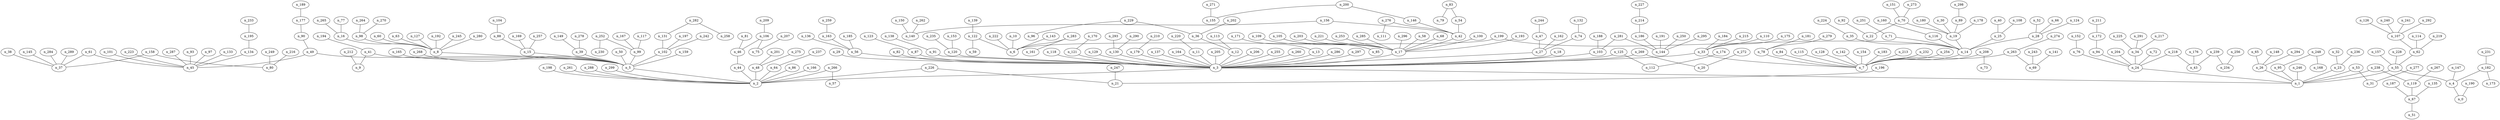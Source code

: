 graph grafoDorogovtsevMendes_300_KruskalI  {
n_0;
n_1;
n_2;
n_3;
n_4;
n_5;
n_6;
n_7;
n_8;
n_9;
n_10;
n_11;
n_12;
n_13;
n_14;
n_15;
n_16;
n_17;
n_18;
n_19;
n_20;
n_21;
n_22;
n_23;
n_24;
n_25;
n_26;
n_27;
n_28;
n_29;
n_30;
n_31;
n_32;
n_33;
n_34;
n_35;
n_36;
n_37;
n_38;
n_39;
n_40;
n_41;
n_42;
n_43;
n_44;
n_45;
n_46;
n_47;
n_48;
n_49;
n_50;
n_51;
n_52;
n_53;
n_54;
n_55;
n_56;
n_57;
n_58;
n_59;
n_60;
n_61;
n_62;
n_63;
n_64;
n_65;
n_66;
n_67;
n_68;
n_69;
n_70;
n_71;
n_72;
n_73;
n_74;
n_75;
n_76;
n_77;
n_78;
n_79;
n_80;
n_81;
n_82;
n_83;
n_84;
n_85;
n_86;
n_87;
n_88;
n_89;
n_90;
n_91;
n_92;
n_93;
n_94;
n_95;
n_96;
n_97;
n_98;
n_99;
n_100;
n_101;
n_102;
n_103;
n_104;
n_105;
n_106;
n_107;
n_108;
n_109;
n_110;
n_111;
n_112;
n_113;
n_114;
n_115;
n_116;
n_117;
n_118;
n_119;
n_120;
n_121;
n_122;
n_123;
n_124;
n_125;
n_126;
n_127;
n_128;
n_129;
n_130;
n_131;
n_132;
n_133;
n_134;
n_135;
n_136;
n_137;
n_138;
n_139;
n_140;
n_141;
n_142;
n_143;
n_144;
n_145;
n_146;
n_147;
n_148;
n_149;
n_150;
n_151;
n_152;
n_153;
n_154;
n_155;
n_156;
n_157;
n_158;
n_159;
n_160;
n_161;
n_162;
n_163;
n_164;
n_165;
n_166;
n_167;
n_168;
n_169;
n_170;
n_171;
n_172;
n_173;
n_174;
n_175;
n_176;
n_177;
n_178;
n_179;
n_180;
n_181;
n_182;
n_183;
n_184;
n_185;
n_186;
n_187;
n_188;
n_189;
n_190;
n_191;
n_192;
n_193;
n_194;
n_195;
n_196;
n_197;
n_198;
n_199;
n_200;
n_201;
n_202;
n_203;
n_204;
n_205;
n_206;
n_207;
n_208;
n_209;
n_210;
n_211;
n_212;
n_213;
n_214;
n_215;
n_216;
n_217;
n_218;
n_219;
n_220;
n_221;
n_222;
n_223;
n_224;
n_225;
n_226;
n_227;
n_228;
n_229;
n_230;
n_231;
n_232;
n_233;
n_234;
n_235;
n_236;
n_237;
n_238;
n_239;
n_240;
n_241;
n_242;
n_243;
n_244;
n_245;
n_246;
n_247;
n_248;
n_249;
n_250;
n_251;
n_252;
n_253;
n_254;
n_255;
n_256;
n_257;
n_258;
n_259;
n_260;
n_261;
n_262;
n_263;
n_264;
n_265;
n_266;
n_267;
n_268;
n_269;
n_270;
n_271;
n_272;
n_273;
n_274;
n_275;
n_276;
n_277;
n_278;
n_279;
n_280;
n_281;
n_282;
n_283;
n_284;
n_285;
n_286;
n_287;
n_288;
n_289;
n_290;
n_291;
n_292;
n_293;
n_294;
n_295;
n_296;
n_297;
n_298;
n_299;
n_164 -- n_3;
n_207 -- n_75;
n_163 -- n_56;
n_277 -- n_31;
n_292 -- n_107;
n_245 -- n_8;
n_114 -- n_62;
n_175 -- n_33;
n_191 -- n_144;
n_242 -- n_102;
n_295 -- n_144;
n_50 -- n_5;
n_86 -- n_2;
n_126 -- n_107;
n_110 -- n_33;
n_248 -- n_168;
n_131 -- n_102;
n_288 -- n_2;
n_217 -- n_34;
n_228 -- n_55;
n_77 -- n_16;
n_262 -- n_140;
n_193 -- n_17;
n_53 -- n_1;
n_108 -- n_25;
n_297 -- n_3;
n_81 -- n_46;
n_142 -- n_7;
n_252 -- n_99;
n_72 -- n_24;
n_151 -- n_70;
n_205 -- n_3;
n_133 -- n_45;
n_241 -- n_107;
n_261 -- n_2;
n_71 -- n_14;
n_171 -- n_13;
n_196 -- n_21;
n_293 -- n_130;
n_68 -- n_17;
n_253 -- n_17;
n_174 -- n_112;
n_257 -- n_15;
n_280 -- n_8;
n_213 -- n_7;
n_273 -- n_70;
n_44 -- n_2;
n_215 -- n_33;
n_135 -- n_67;
n_139 -- n_122;
n_276 -- n_111;
n_83 -- n_54;
n_145 -- n_37;
n_29 -- n_3;
n_100 -- n_17;
n_232 -- n_7;
n_269 -- n_3;
n_121 -- n_3;
n_244 -- n_47;
n_224 -- n_35;
n_11 -- n_3;
n_35 -- n_14;
n_49 -- n_45;
n_118 -- n_3;
n_123 -- n_87;
n_154 -- n_7;
n_159 -- n_5;
n_209 -- n_106;
n_256 -- n_234;
n_269 -- n_20;
n_13 -- n_3;
n_150 -- n_140;
n_271 -- n_155;
n_246 -- n_1;
n_251 -- n_71;
n_270 -- n_98;
n_89 -- n_19;
n_167 -- n_99;
n_203 -- n_17;
n_226 -- n_2;
n_240 -- n_107;
n_25 -- n_14;
n_61 -- n_37;
n_76 -- n_24;
n_122 -- n_59;
n_141 -- n_69;
n_202 -- n_36;
n_272 -- n_20;
n_41 -- n_5;
n_66 -- n_28;
n_119 -- n_67;
n_260 -- n_3;
n_282 -- n_258;
n_54 -- n_42;
n_143 -- n_6;
n_147 -- n_4;
n_186 -- n_144;
n_276 -- n_42;
n_104 -- n_88;
n_113 -- n_12;
n_252 -- n_230;
n_284 -- n_37;
n_289 -- n_37;
n_285 -- n_17;
n_117 -- n_99;
n_8 -- n_5;
n_16 -- n_8;
n_70 -- n_22;
n_189 -- n_177;
n_268 -- n_5;
n_275 -- n_48;
n_102 -- n_5;
n_160 -- n_116;
n_286 -- n_3;
n_27 -- n_3;
n_52 -- n_28;
n_83 -- n_79;
n_122 -- n_6;
n_149 -- n_39;
n_177 -- n_90;
n_36 -- n_12;
n_138 -- n_91;
n_101 -- n_45;
n_105 -- n_85;
n_132 -- n_74;
n_201 -- n_48;
n_239 -- n_43;
n_32 -- n_23;
n_190 -- n_0;
n_48 -- n_2;
n_106 -- n_46;
n_128 -- n_7;
n_156 -- n_140;
n_158 -- n_37;
n_165 -- n_5;
n_170 -- n_121;
n_178 -- n_19;
n_208 -- n_7;
n_61 -- n_45;
n_65 -- n_26;
n_208 -- n_73;
n_214 -- n_186;
n_222 -- n_6;
n_14 -- n_7;
n_26 -- n_1;
n_39 -- n_5;
n_199 -- n_14;
n_220 -- n_11;
n_238 -- n_1;
n_254 -- n_7;
n_17 -- n_3;
n_98 -- n_8;
n_223 -- n_45;
n_248 -- n_95;
n_263 -- n_69;
n_274 -- n_263;
n_12 -- n_3;
n_60 -- n_8;
n_64 -- n_2;
n_99 -- n_5;
n_106 -- n_75;
n_211 -- n_172;
n_238 -- n_119;
n_156 -- n_42;
n_185 -- n_56;
n_212 -- n_9;
n_229 -- n_96;
n_229 -- n_36;
n_235 -- n_120;
n_299 -- n_2;
n_24 -- n_1;
n_53 -- n_31;
n_243 -- n_69;
n_264 -- n_98;
n_278 -- n_39;
n_95 -- n_1;
n_125 -- n_112;
n_291 -- n_34;
n_298 -- n_89;
n_40 -- n_25;
n_47 -- n_27;
n_56 -- n_3;
n_136 -- n_56;
n_180 -- n_19;
n_194 -- n_41;
n_290 -- n_130;
n_82 -- n_3;
n_109 -- n_85;
n_182 -- n_173;
n_227 -- n_214;
n_259 -- n_163;
n_33 -- n_7;
n_55 -- n_1;
n_88 -- n_15;
n_137 -- n_3;
n_148 -- n_26;
n_157 -- n_55;
n_162 -- n_27;
n_198 -- n_2;
n_204 -- n_24;
n_218 -- n_43;
n_74 -- n_27;
n_91 -- n_3;
n_125 -- n_3;
n_184 -- n_33;
n_38 -- n_37;
n_78 -- n_7;
n_87 -- n_3;
n_92 -- n_22;
n_105 -- n_17;
n_255 -- n_3;
n_265 -- n_16;
n_279 -- n_78;
n_46 -- n_44;
n_55 -- n_4;
n_124 -- n_28;
n_181 -- n_78;
n_195 -- n_134;
n_218 -- n_24;
n_93 -- n_45;
n_103 -- n_3;
n_263 -- n_7;
n_283 -- n_161;
n_30 -- n_19;
n_281 -- n_103;
n_62 -- n_55;
n_63 -- n_8;
n_97 -- n_45;
n_107 -- n_62;
n_134 -- n_45;
n_166 -- n_2;
n_169 -- n_15;
n_287 -- n_45;
n_294 -- n_26;
n_296 -- n_17;
n_18 -- n_3;
n_67 -- n_51;
n_129 -- n_3;
n_236 -- n_23;
n_5 -- n_2;
n_84 -- n_7;
n_188 -- n_103;
n_216 -- n_80;
n_250 -- n_144;
n_281 -- n_144;
n_283 -- n_6;
n_15 -- n_5;
n_183 -- n_7;
n_187 -- n_67;
n_200 -- n_155;
n_226 -- n_21;
n_266 -- n_57;
n_10 -- n_6;
n_19 -- n_14;
n_58 -- n_17;
n_90 -- n_49;
n_182 -- n_4;
n_206 -- n_3;
n_282 -- n_131;
n_3 -- n_1;
n_3 -- n_2;
n_28 -- n_14;
n_49 -- n_5;
n_127 -- n_8;
n_152 -- n_76;
n_239 -- n_234;
n_33 -- n_3;
n_176 -- n_43;
n_247 -- n_21;
n_249 -- n_80;
n_23 -- n_1;
n_34 -- n_24;
n_70 -- n_19;
n_116 -- n_14;
n_219 -- n_62;
n_221 -- n_17;
n_153 -- n_120;
n_158 -- n_80;
n_172 -- n_94;
n_94 -- n_24;
n_210 -- n_179;
n_231 -- n_182;
n_237 -- n_64;
n_42 -- n_17;
n_179 -- n_3;
n_199 -- n_6;
n_233 -- n_195;
n_267 -- n_119;
n_4 -- n_0;
n_200 -- n_146;
n_225 -- n_34;
n_266 -- n_2;
n_41 -- n_9;
n_115 -- n_7;
n_120 -- n_3;
n_130 -- n_3;
n_146 -- n_42;
n_192 -- n_8;
n_197 -- n_102;
}